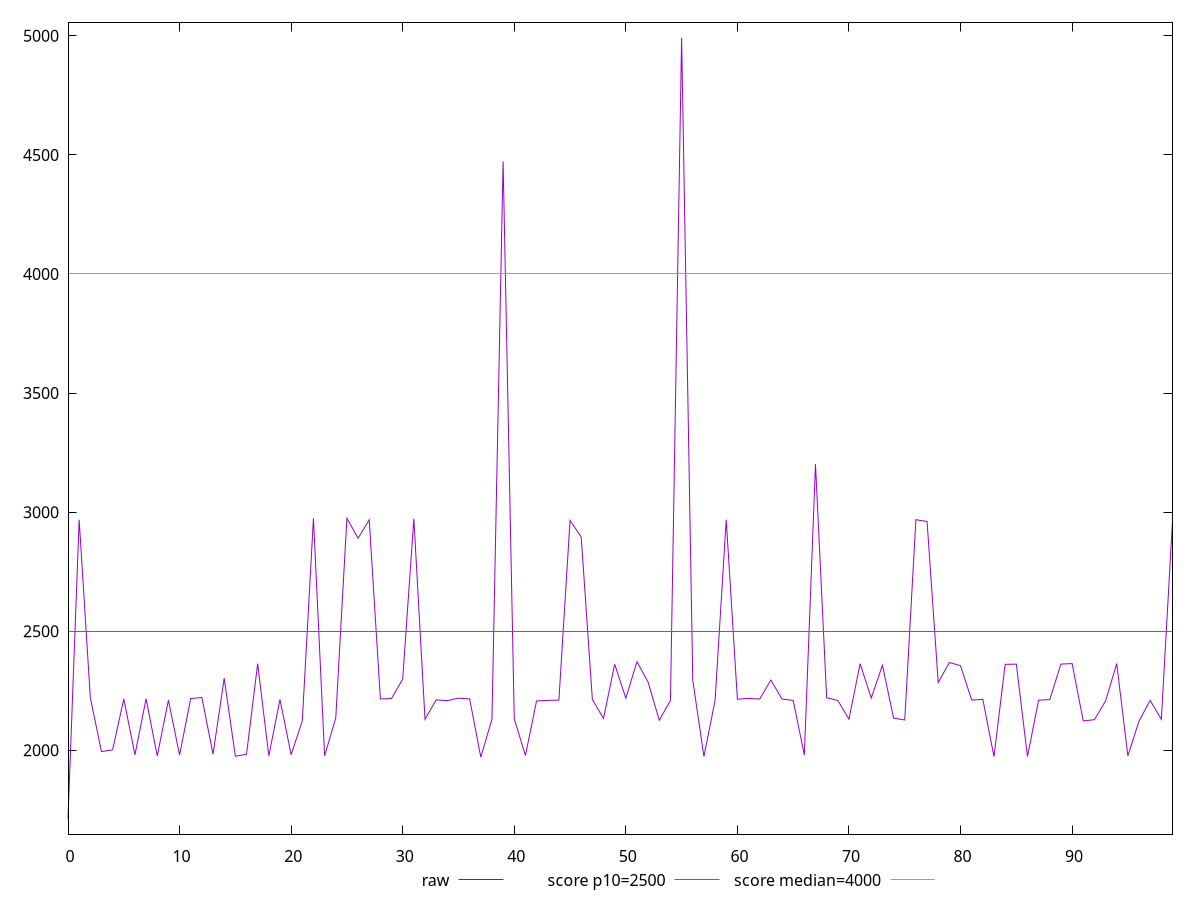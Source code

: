 reset

$raw <<EOF
0 1713.645
1 2968.1314999999995
2 2221.0195000000003
3 1994.562
4 2002.2130000000002
5 2215.796
6 1981.0519999999997
7 2216.694
8 1976.7120000000002
9 2210.6600000000003
10 1980.3239999999996
11 2217.466999999999
12 2221.824
13 1983.5686999999998
14 2302.8055000000004
15 1975.3329999999996
16 1983.2149999999997
17 2363.9861
18 1976.992
19 2213.554
20 1981.409
21 2123.544
22 2974.376
23 1976.7680000000003
24 2136.0144
25 2974.318
26 2890.4215
27 2967.7344999999996
28 2215.674
29 2217.566
30 2299.2165999999997
31 2972.6710000000003
32 2130.1679999999997
33 2211.704
34 2208.75
35 2219.032
36 2215.828
37 1971.5599999999997
38 2130.2960000000003
39 4472.649999999999
40 2132.304
41 1978.3990000000001
42 2207.484
43 2209.78
44 2210.7999999999997
45 2965.486
46 2895.6066000000005
47 2213.7160000000003
48 2133.9599999999996
49 2361.3540000000003
50 2219.0840000000003
51 2372.22015
52 2285.7225
53 2126.2000000000003
54 2209.3680000000004
55 4991.300000000001
56 2294.186
57 1973.8000000000002
58 2209.5139999999997
59 2967.3935
60 2214.438
61 2218.018
62 2215.2249
63 2294.9825000000005
64 2215.388
65 2209.636
66 1979.9165000000003
67 3201.673
68 2220.781
69 2209.5119999999997
70 2130.6964000000003
71 2363.56705
72 2219.4519999999998
73 2357.3230000000003
74 2135.1595999999995
75 2127.256
76 2968.465
77 2960.764
78 2284.553
79 2368.6231499999994
80 2355.499
81 2211
82 2213.6935
83 1973.3940000000002
84 2360.9230000000002
85 2361.9339999999997
86 1973.9732999999999
87 2210.51
88 2212.926
89 2362.0758000000005
90 2364.224
91 2123.3999999999996
92 2128.672
93 2207.038
94 2364.2070000000003
95 1976.9359999999997
96 2122.76
97 2209.518
98 2130.2639999999997
99 2963.8675000000003
EOF

set key outside below
set xrange [0:99]
set yrange [1648.0919:5056.853100000001]
set trange [1648.0919:5056.853100000001]
set terminal svg size 640, 500 enhanced background rgb 'white'
set output "reports/report_00032_2021-02-25T10-28-15.087Z/largest-contentful-paint/samples/music/raw/values.svg"

plot $raw title "raw" with line, \
     2500 title "score p10=2500", \
     4000 title "score median=4000"

reset
